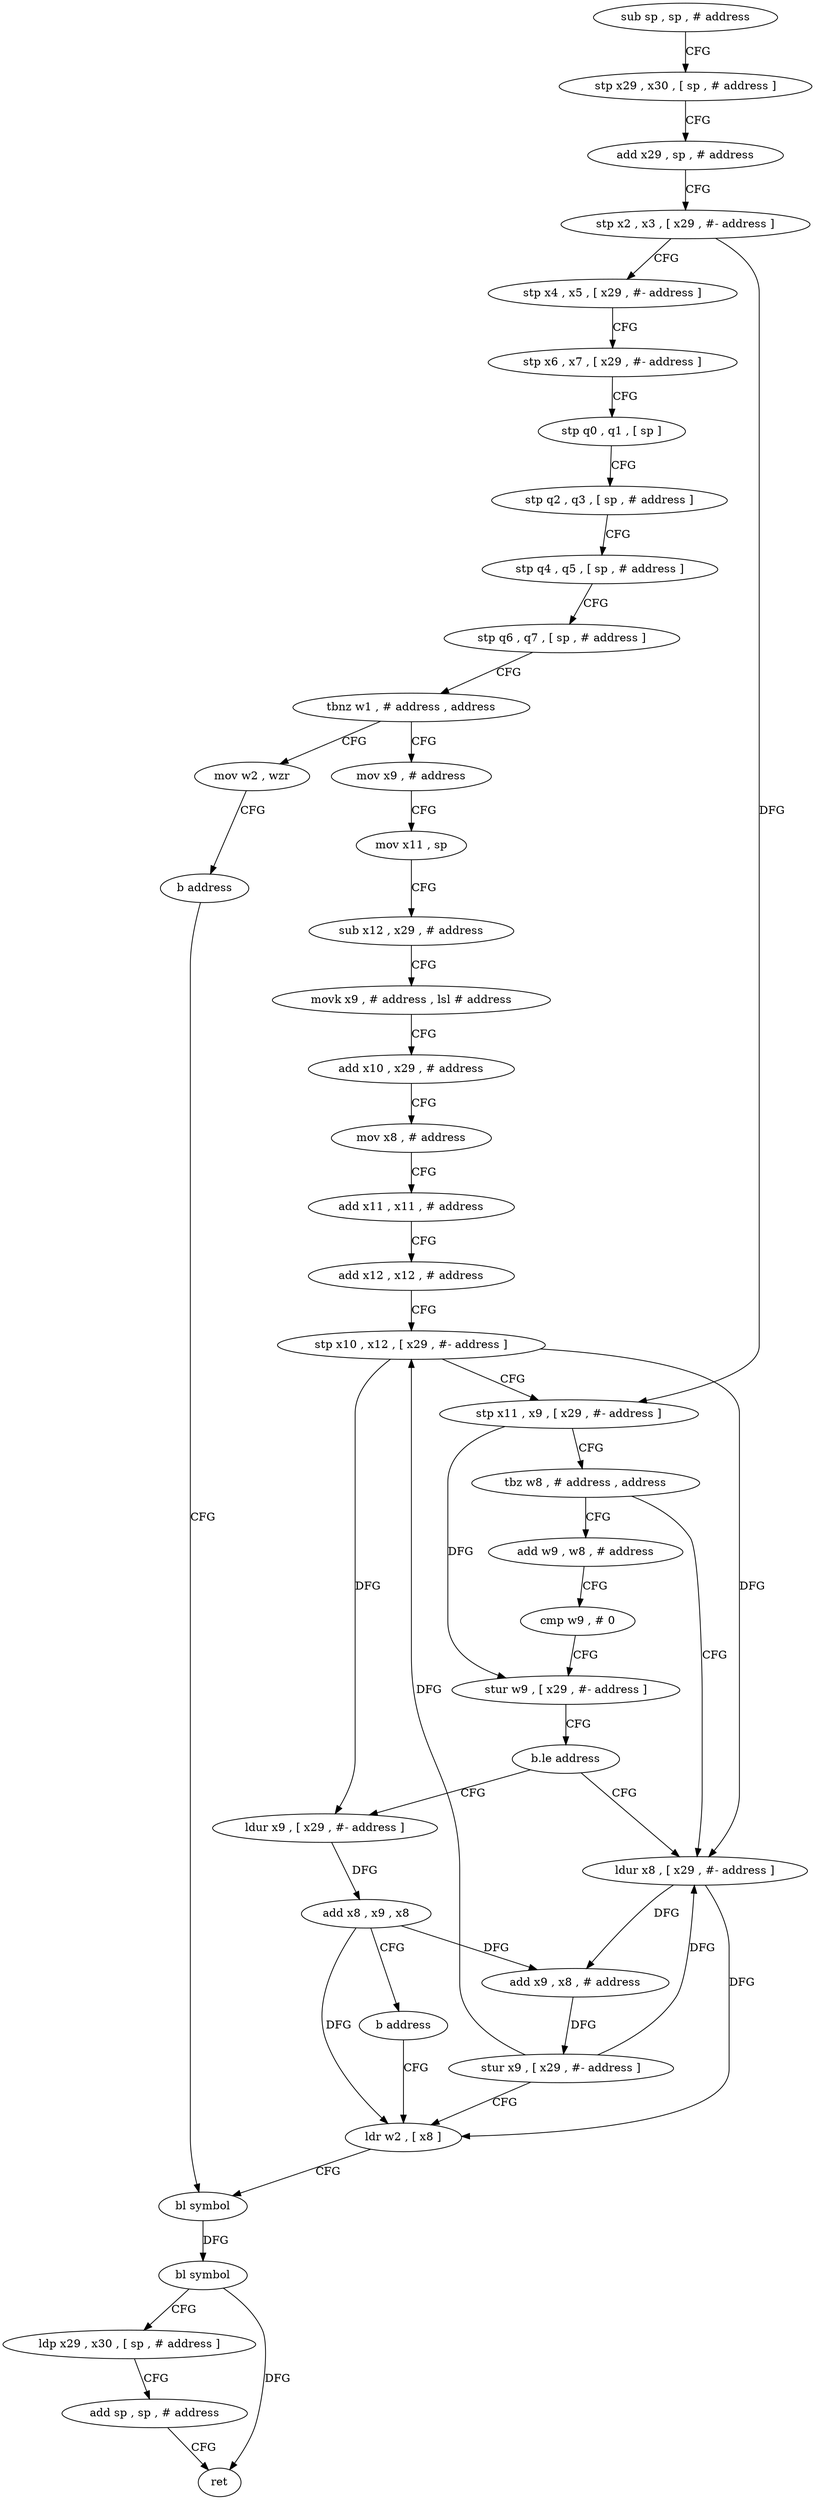digraph "func" {
"4236892" [label = "sub sp , sp , # address" ]
"4236896" [label = "stp x29 , x30 , [ sp , # address ]" ]
"4236900" [label = "add x29 , sp , # address" ]
"4236904" [label = "stp x2 , x3 , [ x29 , #- address ]" ]
"4236908" [label = "stp x4 , x5 , [ x29 , #- address ]" ]
"4236912" [label = "stp x6 , x7 , [ x29 , #- address ]" ]
"4236916" [label = "stp q0 , q1 , [ sp ]" ]
"4236920" [label = "stp q2 , q3 , [ sp , # address ]" ]
"4236924" [label = "stp q4 , q5 , [ sp , # address ]" ]
"4236928" [label = "stp q6 , q7 , [ sp , # address ]" ]
"4236932" [label = "tbnz w1 , # address , address" ]
"4236944" [label = "mov x9 , # address" ]
"4236936" [label = "mov w2 , wzr" ]
"4236948" [label = "mov x11 , sp" ]
"4236952" [label = "sub x12 , x29 , # address" ]
"4236956" [label = "movk x9 , # address , lsl # address" ]
"4236960" [label = "add x10 , x29 , # address" ]
"4236964" [label = "mov x8 , # address" ]
"4236968" [label = "add x11 , x11 , # address" ]
"4236972" [label = "add x12 , x12 , # address" ]
"4236976" [label = "stp x10 , x12 , [ x29 , #- address ]" ]
"4236980" [label = "stp x11 , x9 , [ x29 , #- address ]" ]
"4236984" [label = "tbz w8 , # address , address" ]
"4237004" [label = "ldur x8 , [ x29 , #- address ]" ]
"4236988" [label = "add w9 , w8 , # address" ]
"4236940" [label = "b address" ]
"4237020" [label = "bl symbol" ]
"4237008" [label = "add x9 , x8 , # address" ]
"4237012" [label = "stur x9 , [ x29 , #- address ]" ]
"4237016" [label = "ldr w2 , [ x8 ]" ]
"4236992" [label = "cmp w9 , # 0" ]
"4236996" [label = "stur w9 , [ x29 , #- address ]" ]
"4237000" [label = "b.le address" ]
"4237040" [label = "ldur x9 , [ x29 , #- address ]" ]
"4237024" [label = "bl symbol" ]
"4237028" [label = "ldp x29 , x30 , [ sp , # address ]" ]
"4237032" [label = "add sp , sp , # address" ]
"4237036" [label = "ret" ]
"4237044" [label = "add x8 , x9 , x8" ]
"4237048" [label = "b address" ]
"4236892" -> "4236896" [ label = "CFG" ]
"4236896" -> "4236900" [ label = "CFG" ]
"4236900" -> "4236904" [ label = "CFG" ]
"4236904" -> "4236908" [ label = "CFG" ]
"4236904" -> "4236980" [ label = "DFG" ]
"4236908" -> "4236912" [ label = "CFG" ]
"4236912" -> "4236916" [ label = "CFG" ]
"4236916" -> "4236920" [ label = "CFG" ]
"4236920" -> "4236924" [ label = "CFG" ]
"4236924" -> "4236928" [ label = "CFG" ]
"4236928" -> "4236932" [ label = "CFG" ]
"4236932" -> "4236944" [ label = "CFG" ]
"4236932" -> "4236936" [ label = "CFG" ]
"4236944" -> "4236948" [ label = "CFG" ]
"4236936" -> "4236940" [ label = "CFG" ]
"4236948" -> "4236952" [ label = "CFG" ]
"4236952" -> "4236956" [ label = "CFG" ]
"4236956" -> "4236960" [ label = "CFG" ]
"4236960" -> "4236964" [ label = "CFG" ]
"4236964" -> "4236968" [ label = "CFG" ]
"4236968" -> "4236972" [ label = "CFG" ]
"4236972" -> "4236976" [ label = "CFG" ]
"4236976" -> "4236980" [ label = "CFG" ]
"4236976" -> "4237004" [ label = "DFG" ]
"4236976" -> "4237040" [ label = "DFG" ]
"4236980" -> "4236984" [ label = "CFG" ]
"4236980" -> "4236996" [ label = "DFG" ]
"4236984" -> "4237004" [ label = "CFG" ]
"4236984" -> "4236988" [ label = "CFG" ]
"4237004" -> "4237008" [ label = "DFG" ]
"4237004" -> "4237016" [ label = "DFG" ]
"4236988" -> "4236992" [ label = "CFG" ]
"4236940" -> "4237020" [ label = "CFG" ]
"4237020" -> "4237024" [ label = "DFG" ]
"4237008" -> "4237012" [ label = "DFG" ]
"4237012" -> "4237016" [ label = "CFG" ]
"4237012" -> "4236976" [ label = "DFG" ]
"4237012" -> "4237004" [ label = "DFG" ]
"4237016" -> "4237020" [ label = "CFG" ]
"4236992" -> "4236996" [ label = "CFG" ]
"4236996" -> "4237000" [ label = "CFG" ]
"4237000" -> "4237040" [ label = "CFG" ]
"4237000" -> "4237004" [ label = "CFG" ]
"4237040" -> "4237044" [ label = "DFG" ]
"4237024" -> "4237028" [ label = "CFG" ]
"4237024" -> "4237036" [ label = "DFG" ]
"4237028" -> "4237032" [ label = "CFG" ]
"4237032" -> "4237036" [ label = "CFG" ]
"4237044" -> "4237048" [ label = "CFG" ]
"4237044" -> "4237008" [ label = "DFG" ]
"4237044" -> "4237016" [ label = "DFG" ]
"4237048" -> "4237016" [ label = "CFG" ]
}
